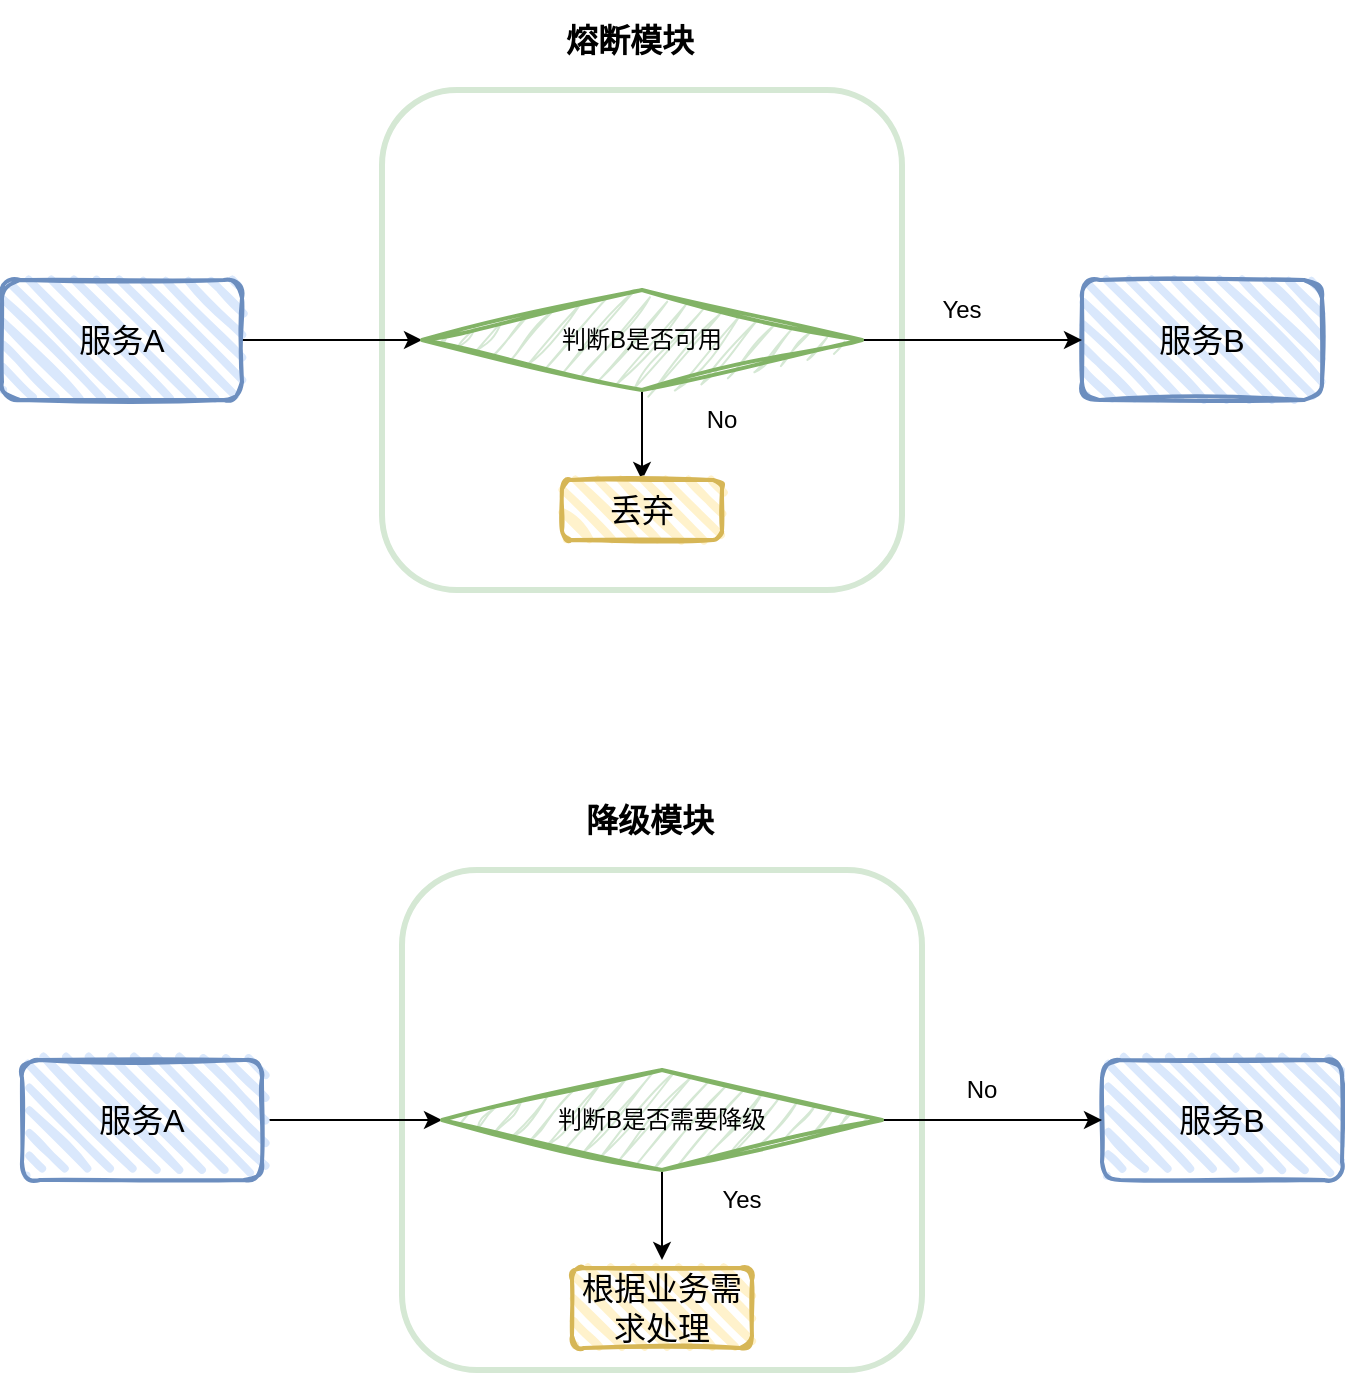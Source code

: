 <mxfile version="21.0.6" type="github">
  <diagram name="第 1 页" id="cvF_Rx3paH323SPsrNpo">
    <mxGraphModel dx="1434" dy="754" grid="1" gridSize="10" guides="1" tooltips="1" connect="1" arrows="1" fold="1" page="1" pageScale="1" pageWidth="827" pageHeight="1169" math="0" shadow="0">
      <root>
        <mxCell id="0" />
        <mxCell id="1" parent="0" />
        <mxCell id="M15iR69jWhmPZ-e0jam5-15" value="" style="rounded=1;whiteSpace=wrap;html=1;fillColor=none;strokeColor=#D5E8D4;strokeWidth=3;" vertex="1" parent="1">
          <mxGeometry x="250" y="155" width="260" height="250" as="geometry" />
        </mxCell>
        <mxCell id="M15iR69jWhmPZ-e0jam5-26" value="" style="rounded=1;whiteSpace=wrap;html=1;fillColor=none;strokeColor=#D5E8D4;strokeWidth=3;" vertex="1" parent="1">
          <mxGeometry x="260" y="545" width="260" height="250" as="geometry" />
        </mxCell>
        <mxCell id="M15iR69jWhmPZ-e0jam5-9" style="edgeStyle=orthogonalEdgeStyle;rounded=0;orthogonalLoop=1;jettySize=auto;html=1;exitX=1;exitY=0.5;exitDx=0;exitDy=0;entryX=0;entryY=0.5;entryDx=0;entryDy=0;" edge="1" parent="1" source="M15iR69jWhmPZ-e0jam5-1" target="M15iR69jWhmPZ-e0jam5-7">
          <mxGeometry relative="1" as="geometry" />
        </mxCell>
        <mxCell id="M15iR69jWhmPZ-e0jam5-1" value="服务A" style="rounded=1;whiteSpace=wrap;html=1;strokeWidth=2;fillWeight=4;hachureGap=8;hachureAngle=45;fillColor=#dae8fc;sketch=1;strokeColor=#6c8ebf;fontSize=16;" vertex="1" parent="1">
          <mxGeometry x="60" y="250" width="120" height="60" as="geometry" />
        </mxCell>
        <mxCell id="M15iR69jWhmPZ-e0jam5-2" value="服务B" style="rounded=1;whiteSpace=wrap;html=1;strokeWidth=2;fillWeight=4;hachureGap=8;hachureAngle=45;fillColor=#dae8fc;sketch=1;strokeColor=#6c8ebf;fontSize=16;" vertex="1" parent="1">
          <mxGeometry x="600" y="250" width="120" height="60" as="geometry" />
        </mxCell>
        <mxCell id="M15iR69jWhmPZ-e0jam5-6" style="edgeStyle=orthogonalEdgeStyle;rounded=0;orthogonalLoop=1;jettySize=auto;html=1;exitX=1;exitY=0.5;exitDx=0;exitDy=0;entryX=0;entryY=0.5;entryDx=0;entryDy=0;" edge="1" parent="1" source="M15iR69jWhmPZ-e0jam5-7" target="M15iR69jWhmPZ-e0jam5-2">
          <mxGeometry relative="1" as="geometry">
            <mxPoint x="420" y="280" as="sourcePoint" />
          </mxGeometry>
        </mxCell>
        <mxCell id="M15iR69jWhmPZ-e0jam5-11" style="edgeStyle=orthogonalEdgeStyle;rounded=0;orthogonalLoop=1;jettySize=auto;html=1;exitX=0.5;exitY=1;exitDx=0;exitDy=0;" edge="1" parent="1" source="M15iR69jWhmPZ-e0jam5-7">
          <mxGeometry relative="1" as="geometry">
            <mxPoint x="380" y="350" as="targetPoint" />
          </mxGeometry>
        </mxCell>
        <mxCell id="M15iR69jWhmPZ-e0jam5-7" value="判断B是否可用" style="rhombus;whiteSpace=wrap;html=1;fillStyle=auto;rounded=0;sketch=1;curveFitting=1;jiggle=2;strokeWidth=2;fillColor=#d5e8d4;strokeColor=#82b366;" vertex="1" parent="1">
          <mxGeometry x="270" y="255" width="220" height="50" as="geometry" />
        </mxCell>
        <mxCell id="M15iR69jWhmPZ-e0jam5-10" value="Yes" style="text;html=1;strokeColor=none;fillColor=none;align=center;verticalAlign=middle;whiteSpace=wrap;rounded=0;" vertex="1" parent="1">
          <mxGeometry x="510" y="250" width="60" height="30" as="geometry" />
        </mxCell>
        <mxCell id="M15iR69jWhmPZ-e0jam5-12" value="No" style="text;html=1;strokeColor=none;fillColor=none;align=center;verticalAlign=middle;whiteSpace=wrap;rounded=0;" vertex="1" parent="1">
          <mxGeometry x="390" y="305" width="60" height="30" as="geometry" />
        </mxCell>
        <mxCell id="M15iR69jWhmPZ-e0jam5-14" value="丢弃" style="rounded=1;whiteSpace=wrap;html=1;strokeWidth=2;fillWeight=4;hachureGap=8;hachureAngle=45;sketch=1;fontSize=16;fillColor=#fff2cc;strokeColor=#d6b656;" vertex="1" parent="1">
          <mxGeometry x="340" y="350" width="80" height="30" as="geometry" />
        </mxCell>
        <mxCell id="M15iR69jWhmPZ-e0jam5-16" value="熔断模块" style="text;html=1;strokeColor=none;fillColor=none;align=center;verticalAlign=middle;whiteSpace=wrap;rounded=0;fontSize=16;fontStyle=1" vertex="1" parent="1">
          <mxGeometry x="334" y="110" width="80" height="40" as="geometry" />
        </mxCell>
        <mxCell id="M15iR69jWhmPZ-e0jam5-17" style="edgeStyle=orthogonalEdgeStyle;rounded=0;orthogonalLoop=1;jettySize=auto;html=1;exitX=1;exitY=0.5;exitDx=0;exitDy=0;entryX=0;entryY=0.5;entryDx=0;entryDy=0;" edge="1" parent="1" source="M15iR69jWhmPZ-e0jam5-18" target="M15iR69jWhmPZ-e0jam5-22">
          <mxGeometry relative="1" as="geometry" />
        </mxCell>
        <mxCell id="M15iR69jWhmPZ-e0jam5-18" value="服务A" style="rounded=1;whiteSpace=wrap;html=1;strokeWidth=2;fillWeight=4;hachureGap=8;hachureAngle=45;fillColor=#dae8fc;sketch=1;strokeColor=#6c8ebf;fontSize=16;" vertex="1" parent="1">
          <mxGeometry x="70" y="640" width="120" height="60" as="geometry" />
        </mxCell>
        <mxCell id="M15iR69jWhmPZ-e0jam5-19" value="服务B" style="rounded=1;whiteSpace=wrap;html=1;strokeWidth=2;fillWeight=4;hachureGap=8;hachureAngle=45;fillColor=#dae8fc;sketch=1;strokeColor=#6c8ebf;fontSize=16;" vertex="1" parent="1">
          <mxGeometry x="610" y="640" width="120" height="60" as="geometry" />
        </mxCell>
        <mxCell id="M15iR69jWhmPZ-e0jam5-20" style="edgeStyle=orthogonalEdgeStyle;rounded=0;orthogonalLoop=1;jettySize=auto;html=1;exitX=1;exitY=0.5;exitDx=0;exitDy=0;entryX=0;entryY=0.5;entryDx=0;entryDy=0;" edge="1" parent="1" source="M15iR69jWhmPZ-e0jam5-22" target="M15iR69jWhmPZ-e0jam5-19">
          <mxGeometry relative="1" as="geometry">
            <mxPoint x="430" y="670" as="sourcePoint" />
          </mxGeometry>
        </mxCell>
        <mxCell id="M15iR69jWhmPZ-e0jam5-21" style="edgeStyle=orthogonalEdgeStyle;rounded=0;orthogonalLoop=1;jettySize=auto;html=1;exitX=0.5;exitY=1;exitDx=0;exitDy=0;" edge="1" parent="1" source="M15iR69jWhmPZ-e0jam5-22">
          <mxGeometry relative="1" as="geometry">
            <mxPoint x="390" y="740" as="targetPoint" />
          </mxGeometry>
        </mxCell>
        <mxCell id="M15iR69jWhmPZ-e0jam5-22" value="判断B是否需要降级" style="rhombus;whiteSpace=wrap;html=1;fillStyle=auto;rounded=0;sketch=1;curveFitting=1;jiggle=2;strokeWidth=2;fillColor=#d5e8d4;strokeColor=#82b366;" vertex="1" parent="1">
          <mxGeometry x="280" y="645" width="220" height="50" as="geometry" />
        </mxCell>
        <mxCell id="M15iR69jWhmPZ-e0jam5-23" value="No" style="text;html=1;strokeColor=none;fillColor=none;align=center;verticalAlign=middle;whiteSpace=wrap;rounded=0;" vertex="1" parent="1">
          <mxGeometry x="520" y="640" width="60" height="30" as="geometry" />
        </mxCell>
        <mxCell id="M15iR69jWhmPZ-e0jam5-24" value="Yes" style="text;html=1;strokeColor=none;fillColor=none;align=center;verticalAlign=middle;whiteSpace=wrap;rounded=0;" vertex="1" parent="1">
          <mxGeometry x="400" y="695" width="60" height="30" as="geometry" />
        </mxCell>
        <mxCell id="M15iR69jWhmPZ-e0jam5-25" value="根据业务需求处理" style="rounded=1;whiteSpace=wrap;html=1;strokeWidth=2;fillWeight=4;hachureGap=8;hachureAngle=45;sketch=1;fontSize=16;fillColor=#fff2cc;strokeColor=#d6b656;" vertex="1" parent="1">
          <mxGeometry x="345" y="744" width="90" height="40" as="geometry" />
        </mxCell>
        <mxCell id="M15iR69jWhmPZ-e0jam5-27" value="降级模块" style="text;html=1;strokeColor=none;fillColor=none;align=center;verticalAlign=middle;whiteSpace=wrap;rounded=0;fontSize=16;fontStyle=1" vertex="1" parent="1">
          <mxGeometry x="344" y="500" width="80" height="40" as="geometry" />
        </mxCell>
      </root>
    </mxGraphModel>
  </diagram>
</mxfile>
